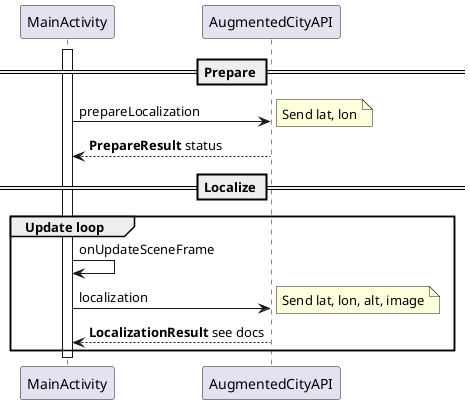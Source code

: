 @startuml
== Prepare ==
activate MainActivity
MainActivity -> AugmentedCityAPI : prepareLocalization
note right: Send lat, lon
return <b>PrepareResult</b> status
== Localize ==
group Update loop
MainActivity -> MainActivity : onUpdateSceneFrame
MainActivity -> AugmentedCityAPI : localization
note right: Send lat, lon, alt, image
return <b>LocalizationResult</b> see docs
end
deactivate MainActivity
@enduml



